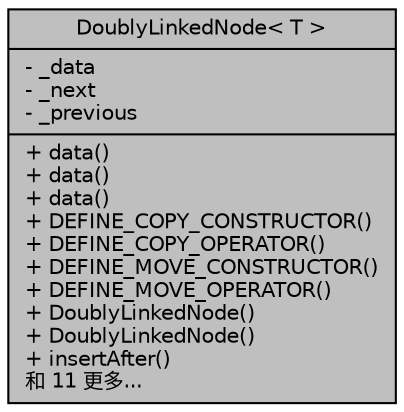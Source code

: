 digraph "DoublyLinkedNode&lt; T &gt;"
{
  edge [fontname="Helvetica",fontsize="10",labelfontname="Helvetica",labelfontsize="10"];
  node [fontname="Helvetica",fontsize="10",shape=record];
  Node385 [label="{DoublyLinkedNode\< T \>\n|- _data\l- _next\l- _previous\l|+ data()\l+ data()\l+ data()\l+ DEFINE_COPY_CONSTRUCTOR()\l+ DEFINE_COPY_OPERATOR()\l+ DEFINE_MOVE_CONSTRUCTOR()\l+ DEFINE_MOVE_OPERATOR()\l+ DoublyLinkedNode()\l+ DoublyLinkedNode()\l+ insertAfter()\l和 11 更多...\l}",height=0.2,width=0.4,color="black", fillcolor="grey75", style="filled", fontcolor="black"];
}
